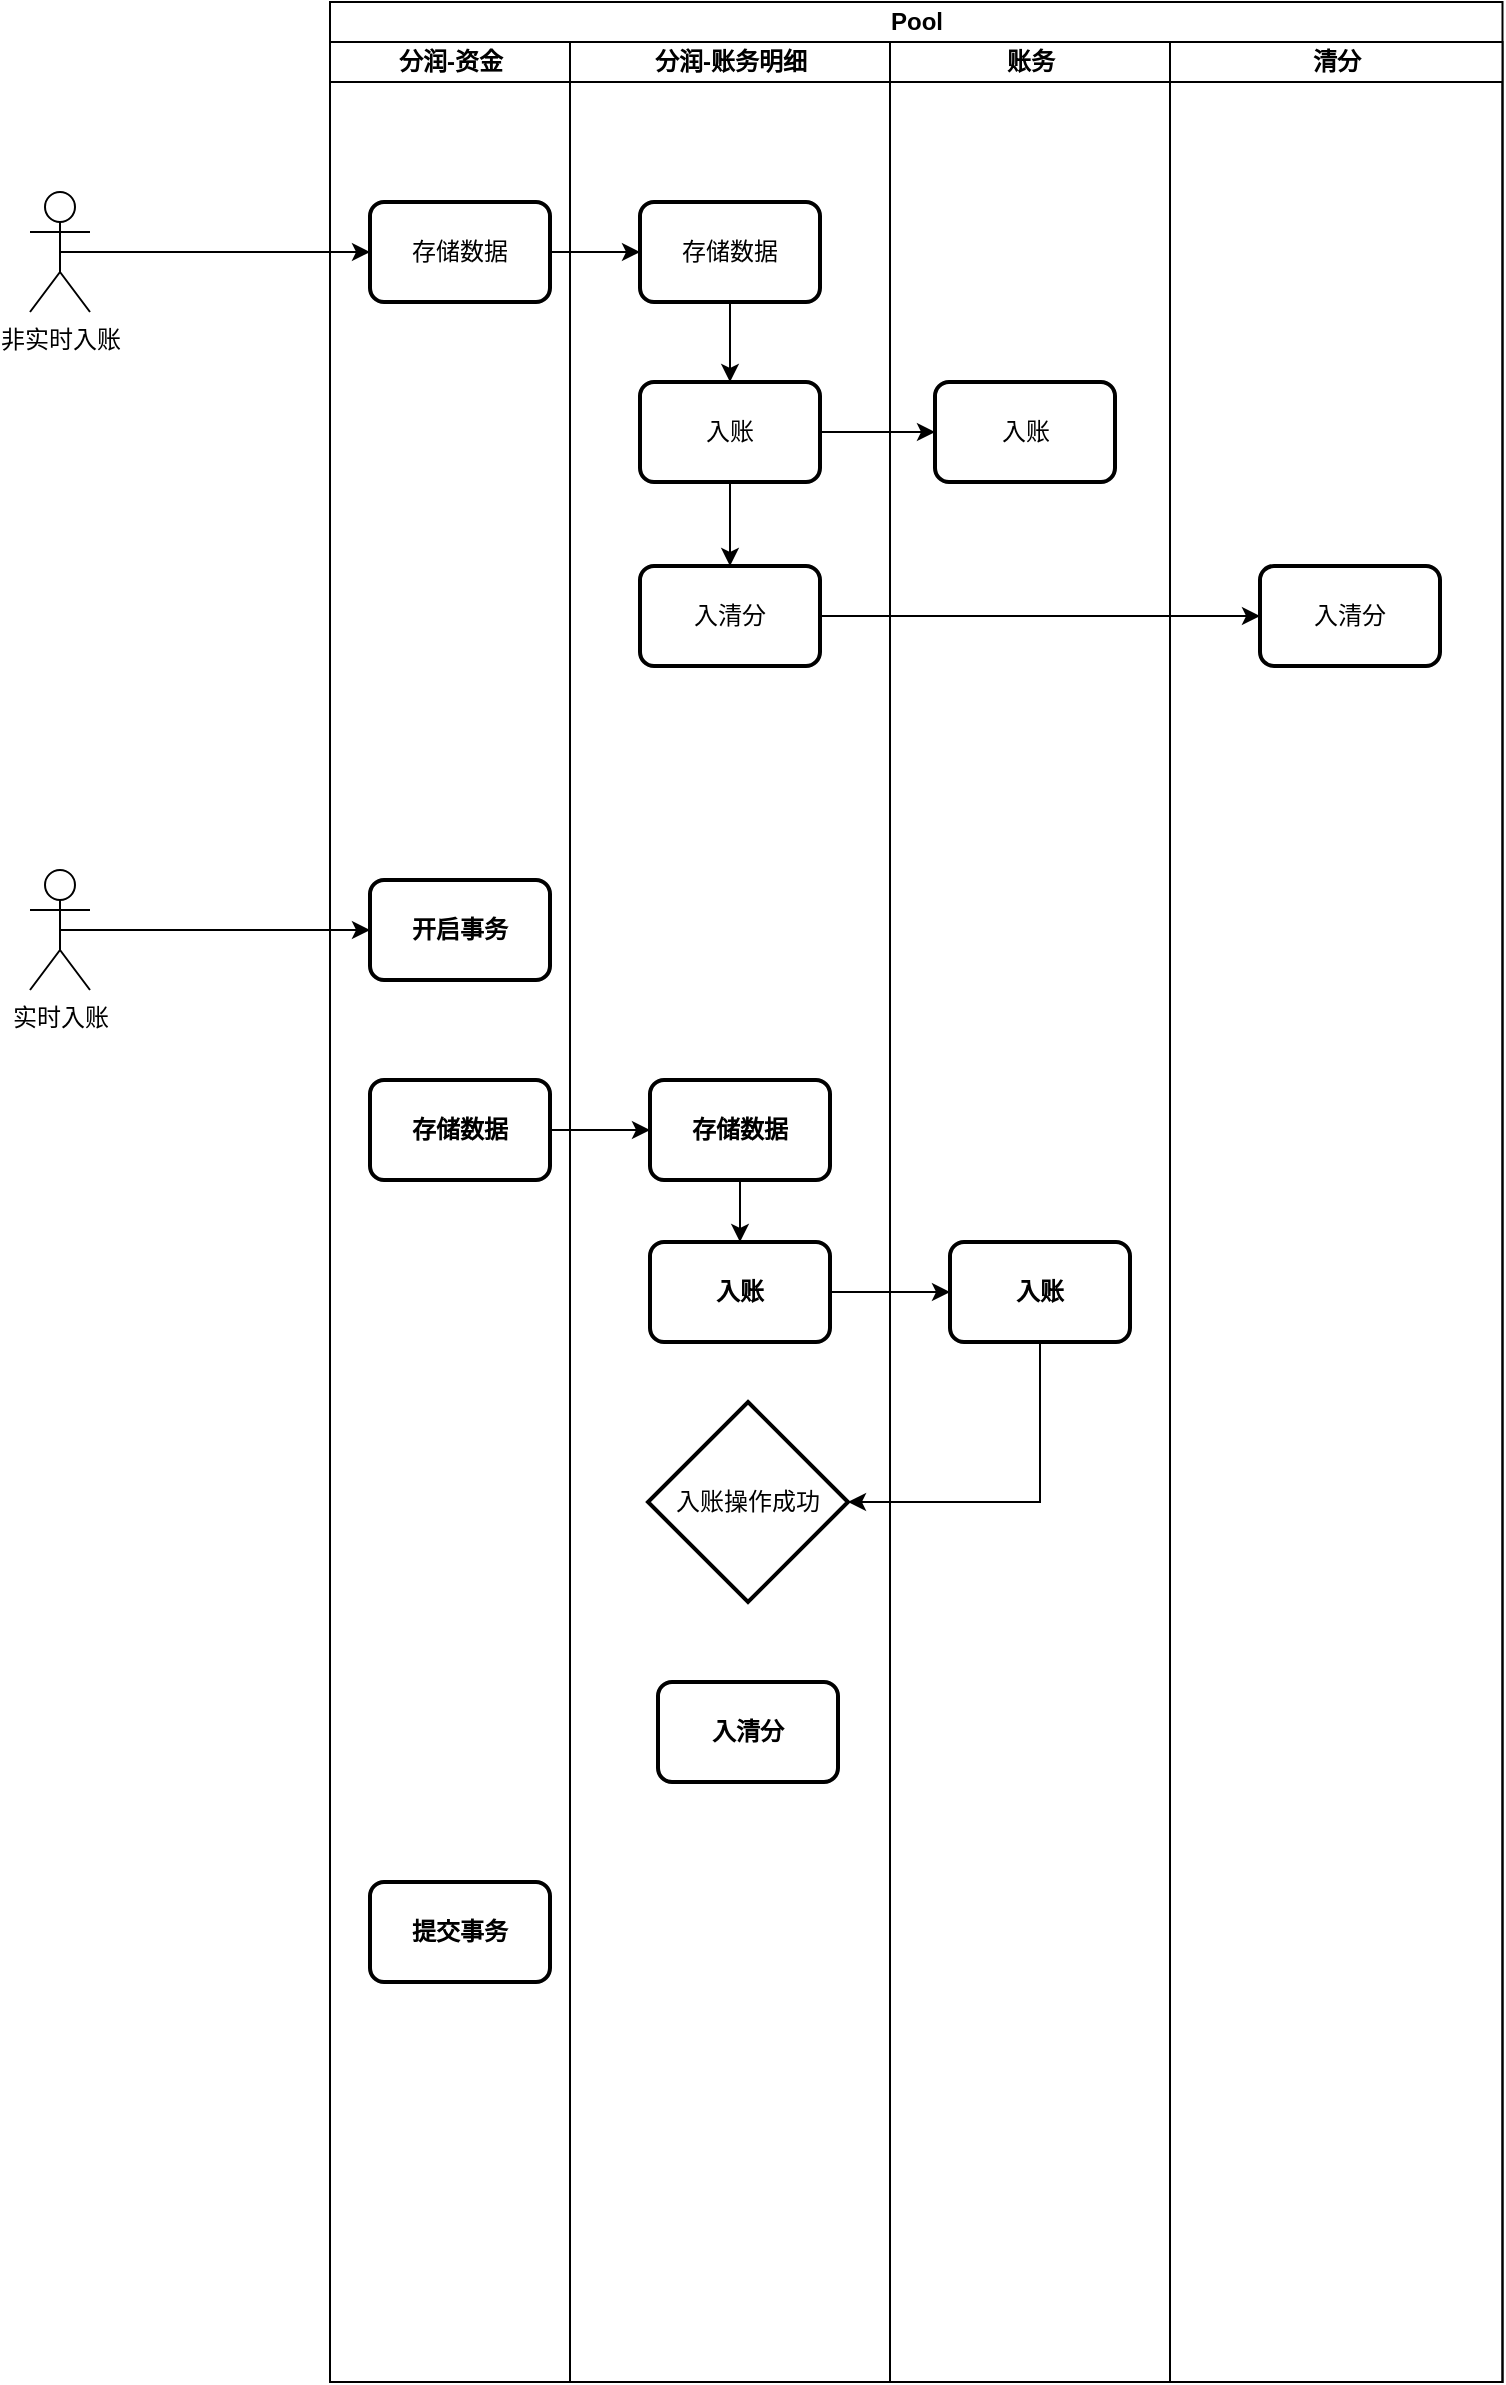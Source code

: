 <mxfile version="12.7.0" type="github"><diagram name="Page-1" id="9361dd3d-8414-5efd-6122-117bd74ce7a7"><mxGraphModel dx="1814" dy="799" grid="1" gridSize="10" guides="1" tooltips="1" connect="1" arrows="1" fold="1" page="0" pageScale="1.5" pageWidth="826" pageHeight="1169" background="#ffffff" math="0" shadow="0"><root><mxCell id="0"/><mxCell id="1" parent="0"/><mxCell id="r9b0jaR5XHwt25xGaK2U-103" value="Pool" style="swimlane;html=1;childLayout=stackLayout;resizeParent=1;resizeParentMax=0;startSize=20;" vertex="1" parent="1"><mxGeometry x="150" width="586.25" height="1190" as="geometry"/></mxCell><mxCell id="r9b0jaR5XHwt25xGaK2U-104" value="分润-资金" style="swimlane;html=1;startSize=20;" vertex="1" parent="r9b0jaR5XHwt25xGaK2U-103"><mxGeometry y="20" width="120" height="1170" as="geometry"/></mxCell><mxCell id="r9b0jaR5XHwt25xGaK2U-125" value="存储数据" style="rounded=1;whiteSpace=wrap;html=1;absoluteArcSize=1;arcSize=14;strokeWidth=2;" vertex="1" parent="r9b0jaR5XHwt25xGaK2U-104"><mxGeometry x="20" y="80" width="90" height="50" as="geometry"/></mxCell><mxCell id="r9b0jaR5XHwt25xGaK2U-139" value="存储数据" style="rounded=1;whiteSpace=wrap;html=1;absoluteArcSize=1;arcSize=14;strokeWidth=2;fontStyle=1" vertex="1" parent="r9b0jaR5XHwt25xGaK2U-104"><mxGeometry x="20" y="519" width="90" height="50" as="geometry"/></mxCell><mxCell id="r9b0jaR5XHwt25xGaK2U-152" value="开启事务" style="rounded=1;whiteSpace=wrap;html=1;absoluteArcSize=1;arcSize=14;strokeWidth=2;fontStyle=1" vertex="1" parent="r9b0jaR5XHwt25xGaK2U-104"><mxGeometry x="20" y="419" width="90" height="50" as="geometry"/></mxCell><mxCell id="r9b0jaR5XHwt25xGaK2U-165" value="提交事务" style="rounded=1;whiteSpace=wrap;html=1;absoluteArcSize=1;arcSize=14;strokeWidth=2;fontStyle=1" vertex="1" parent="r9b0jaR5XHwt25xGaK2U-104"><mxGeometry x="20" y="920" width="90" height="50" as="geometry"/></mxCell><mxCell id="r9b0jaR5XHwt25xGaK2U-105" value="分润-账务明细" style="swimlane;html=1;startSize=20;" vertex="1" parent="r9b0jaR5XHwt25xGaK2U-103"><mxGeometry x="120" y="20" width="160" height="1170" as="geometry"/></mxCell><mxCell id="r9b0jaR5XHwt25xGaK2U-134" value="" style="edgeStyle=orthogonalEdgeStyle;rounded=0;orthogonalLoop=1;jettySize=auto;html=1;" edge="1" parent="r9b0jaR5XHwt25xGaK2U-105" source="r9b0jaR5XHwt25xGaK2U-127" target="r9b0jaR5XHwt25xGaK2U-133"><mxGeometry relative="1" as="geometry"/></mxCell><mxCell id="r9b0jaR5XHwt25xGaK2U-127" value="存储数据" style="rounded=1;whiteSpace=wrap;html=1;absoluteArcSize=1;arcSize=14;strokeWidth=2;" vertex="1" parent="r9b0jaR5XHwt25xGaK2U-105"><mxGeometry x="35" y="80" width="90" height="50" as="geometry"/></mxCell><mxCell id="r9b0jaR5XHwt25xGaK2U-136" value="" style="edgeStyle=orthogonalEdgeStyle;rounded=0;orthogonalLoop=1;jettySize=auto;html=1;" edge="1" parent="r9b0jaR5XHwt25xGaK2U-105" source="r9b0jaR5XHwt25xGaK2U-133" target="r9b0jaR5XHwt25xGaK2U-135"><mxGeometry relative="1" as="geometry"/></mxCell><mxCell id="r9b0jaR5XHwt25xGaK2U-133" value="入账" style="rounded=1;whiteSpace=wrap;html=1;absoluteArcSize=1;arcSize=14;strokeWidth=2;" vertex="1" parent="r9b0jaR5XHwt25xGaK2U-105"><mxGeometry x="35" y="170" width="90" height="50" as="geometry"/></mxCell><mxCell id="r9b0jaR5XHwt25xGaK2U-135" value="入清分" style="rounded=1;whiteSpace=wrap;html=1;absoluteArcSize=1;arcSize=14;strokeWidth=2;" vertex="1" parent="r9b0jaR5XHwt25xGaK2U-105"><mxGeometry x="35" y="262" width="90" height="50" as="geometry"/></mxCell><mxCell id="r9b0jaR5XHwt25xGaK2U-157" value="" style="edgeStyle=orthogonalEdgeStyle;rounded=0;orthogonalLoop=1;jettySize=auto;html=1;" edge="1" parent="r9b0jaR5XHwt25xGaK2U-105" source="r9b0jaR5XHwt25xGaK2U-154" target="r9b0jaR5XHwt25xGaK2U-156"><mxGeometry relative="1" as="geometry"/></mxCell><mxCell id="r9b0jaR5XHwt25xGaK2U-154" value="存储数据" style="rounded=1;whiteSpace=wrap;html=1;absoluteArcSize=1;arcSize=14;strokeWidth=2;fontStyle=1" vertex="1" parent="r9b0jaR5XHwt25xGaK2U-105"><mxGeometry x="40" y="519" width="90" height="50" as="geometry"/></mxCell><mxCell id="r9b0jaR5XHwt25xGaK2U-156" value="入账" style="rounded=1;whiteSpace=wrap;html=1;absoluteArcSize=1;arcSize=14;strokeWidth=2;fontStyle=1" vertex="1" parent="r9b0jaR5XHwt25xGaK2U-105"><mxGeometry x="40" y="600" width="90" height="50" as="geometry"/></mxCell><mxCell id="r9b0jaR5XHwt25xGaK2U-162" value="入账操作成功" style="strokeWidth=2;html=1;shape=mxgraph.flowchart.decision;whiteSpace=wrap;" vertex="1" parent="r9b0jaR5XHwt25xGaK2U-105"><mxGeometry x="39" y="680" width="100" height="100" as="geometry"/></mxCell><mxCell id="r9b0jaR5XHwt25xGaK2U-164" value="入清分" style="rounded=1;whiteSpace=wrap;html=1;absoluteArcSize=1;arcSize=14;strokeWidth=2;fontStyle=1" vertex="1" parent="r9b0jaR5XHwt25xGaK2U-105"><mxGeometry x="44" y="820" width="90" height="50" as="geometry"/></mxCell><mxCell id="r9b0jaR5XHwt25xGaK2U-130" value="" style="edgeStyle=orthogonalEdgeStyle;rounded=0;orthogonalLoop=1;jettySize=auto;html=1;entryX=0;entryY=0.5;entryDx=0;entryDy=0;" edge="1" parent="r9b0jaR5XHwt25xGaK2U-103" source="r9b0jaR5XHwt25xGaK2U-133" target="r9b0jaR5XHwt25xGaK2U-129"><mxGeometry relative="1" as="geometry"/></mxCell><mxCell id="r9b0jaR5XHwt25xGaK2U-132" value="" style="edgeStyle=orthogonalEdgeStyle;rounded=0;orthogonalLoop=1;jettySize=auto;html=1;exitX=1;exitY=0.5;exitDx=0;exitDy=0;entryX=0;entryY=0.5;entryDx=0;entryDy=0;" edge="1" parent="r9b0jaR5XHwt25xGaK2U-103" source="r9b0jaR5XHwt25xGaK2U-135" target="r9b0jaR5XHwt25xGaK2U-131"><mxGeometry relative="1" as="geometry"><Array as="points"><mxPoint x="390" y="307"/><mxPoint x="390" y="307"/></Array></mxGeometry></mxCell><mxCell id="r9b0jaR5XHwt25xGaK2U-106" value="账务" style="swimlane;html=1;startSize=20;" vertex="1" parent="r9b0jaR5XHwt25xGaK2U-103"><mxGeometry x="280" y="20" width="140" height="1170" as="geometry"/></mxCell><mxCell id="r9b0jaR5XHwt25xGaK2U-129" value="入账" style="rounded=1;whiteSpace=wrap;html=1;absoluteArcSize=1;arcSize=14;strokeWidth=2;" vertex="1" parent="r9b0jaR5XHwt25xGaK2U-106"><mxGeometry x="22.5" y="170" width="90" height="50" as="geometry"/></mxCell><mxCell id="r9b0jaR5XHwt25xGaK2U-158" value="入账" style="rounded=1;whiteSpace=wrap;html=1;absoluteArcSize=1;arcSize=14;strokeWidth=2;fontStyle=1" vertex="1" parent="r9b0jaR5XHwt25xGaK2U-106"><mxGeometry x="30" y="600" width="90" height="50" as="geometry"/></mxCell><mxCell id="r9b0jaR5XHwt25xGaK2U-120" value="清分" style="swimlane;html=1;startSize=20;" vertex="1" parent="r9b0jaR5XHwt25xGaK2U-103"><mxGeometry x="420" y="20" width="166.25" height="1170" as="geometry"/></mxCell><mxCell id="r9b0jaR5XHwt25xGaK2U-131" value="入清分" style="rounded=1;whiteSpace=wrap;html=1;absoluteArcSize=1;arcSize=14;strokeWidth=2;" vertex="1" parent="r9b0jaR5XHwt25xGaK2U-120"><mxGeometry x="45" y="262" width="90" height="50" as="geometry"/></mxCell><mxCell id="r9b0jaR5XHwt25xGaK2U-128" value="" style="edgeStyle=orthogonalEdgeStyle;rounded=0;orthogonalLoop=1;jettySize=auto;html=1;" edge="1" parent="r9b0jaR5XHwt25xGaK2U-103" source="r9b0jaR5XHwt25xGaK2U-125" target="r9b0jaR5XHwt25xGaK2U-127"><mxGeometry relative="1" as="geometry"/></mxCell><mxCell id="r9b0jaR5XHwt25xGaK2U-155" value="" style="edgeStyle=orthogonalEdgeStyle;rounded=0;orthogonalLoop=1;jettySize=auto;html=1;" edge="1" parent="r9b0jaR5XHwt25xGaK2U-103" source="r9b0jaR5XHwt25xGaK2U-139" target="r9b0jaR5XHwt25xGaK2U-154"><mxGeometry relative="1" as="geometry"/></mxCell><mxCell id="r9b0jaR5XHwt25xGaK2U-159" value="" style="edgeStyle=orthogonalEdgeStyle;rounded=0;orthogonalLoop=1;jettySize=auto;html=1;" edge="1" parent="r9b0jaR5XHwt25xGaK2U-103" source="r9b0jaR5XHwt25xGaK2U-156" target="r9b0jaR5XHwt25xGaK2U-158"><mxGeometry relative="1" as="geometry"/></mxCell><mxCell id="r9b0jaR5XHwt25xGaK2U-161" value="" style="edgeStyle=orthogonalEdgeStyle;rounded=0;orthogonalLoop=1;jettySize=auto;html=1;exitX=0.5;exitY=1;exitDx=0;exitDy=0;entryX=1;entryY=0.5;entryDx=0;entryDy=0;entryPerimeter=0;" edge="1" parent="r9b0jaR5XHwt25xGaK2U-103" source="r9b0jaR5XHwt25xGaK2U-158" target="r9b0jaR5XHwt25xGaK2U-162"><mxGeometry relative="1" as="geometry"><mxPoint x="260" y="750" as="targetPoint"/></mxGeometry></mxCell><mxCell id="r9b0jaR5XHwt25xGaK2U-126" style="edgeStyle=orthogonalEdgeStyle;rounded=0;orthogonalLoop=1;jettySize=auto;html=1;exitX=0.5;exitY=0.5;exitDx=0;exitDy=0;exitPerimeter=0;" edge="1" parent="1" source="r9b0jaR5XHwt25xGaK2U-121" target="r9b0jaR5XHwt25xGaK2U-125"><mxGeometry relative="1" as="geometry"/></mxCell><mxCell id="r9b0jaR5XHwt25xGaK2U-121" value="非实时入账" style="shape=umlActor;verticalLabelPosition=bottom;labelBackgroundColor=#ffffff;verticalAlign=top;html=1;outlineConnect=0;" vertex="1" parent="1"><mxGeometry y="95" width="30" height="60" as="geometry"/></mxCell><mxCell id="r9b0jaR5XHwt25xGaK2U-153" style="edgeStyle=orthogonalEdgeStyle;rounded=0;orthogonalLoop=1;jettySize=auto;html=1;exitX=0.5;exitY=0.5;exitDx=0;exitDy=0;exitPerimeter=0;" edge="1" parent="1" source="r9b0jaR5XHwt25xGaK2U-138" target="r9b0jaR5XHwt25xGaK2U-152"><mxGeometry relative="1" as="geometry"/></mxCell><mxCell id="r9b0jaR5XHwt25xGaK2U-138" value="实时入账" style="shape=umlActor;verticalLabelPosition=bottom;labelBackgroundColor=#ffffff;verticalAlign=top;html=1;outlineConnect=0;" vertex="1" parent="1"><mxGeometry y="434" width="30" height="60" as="geometry"/></mxCell></root></mxGraphModel></diagram></mxfile>
